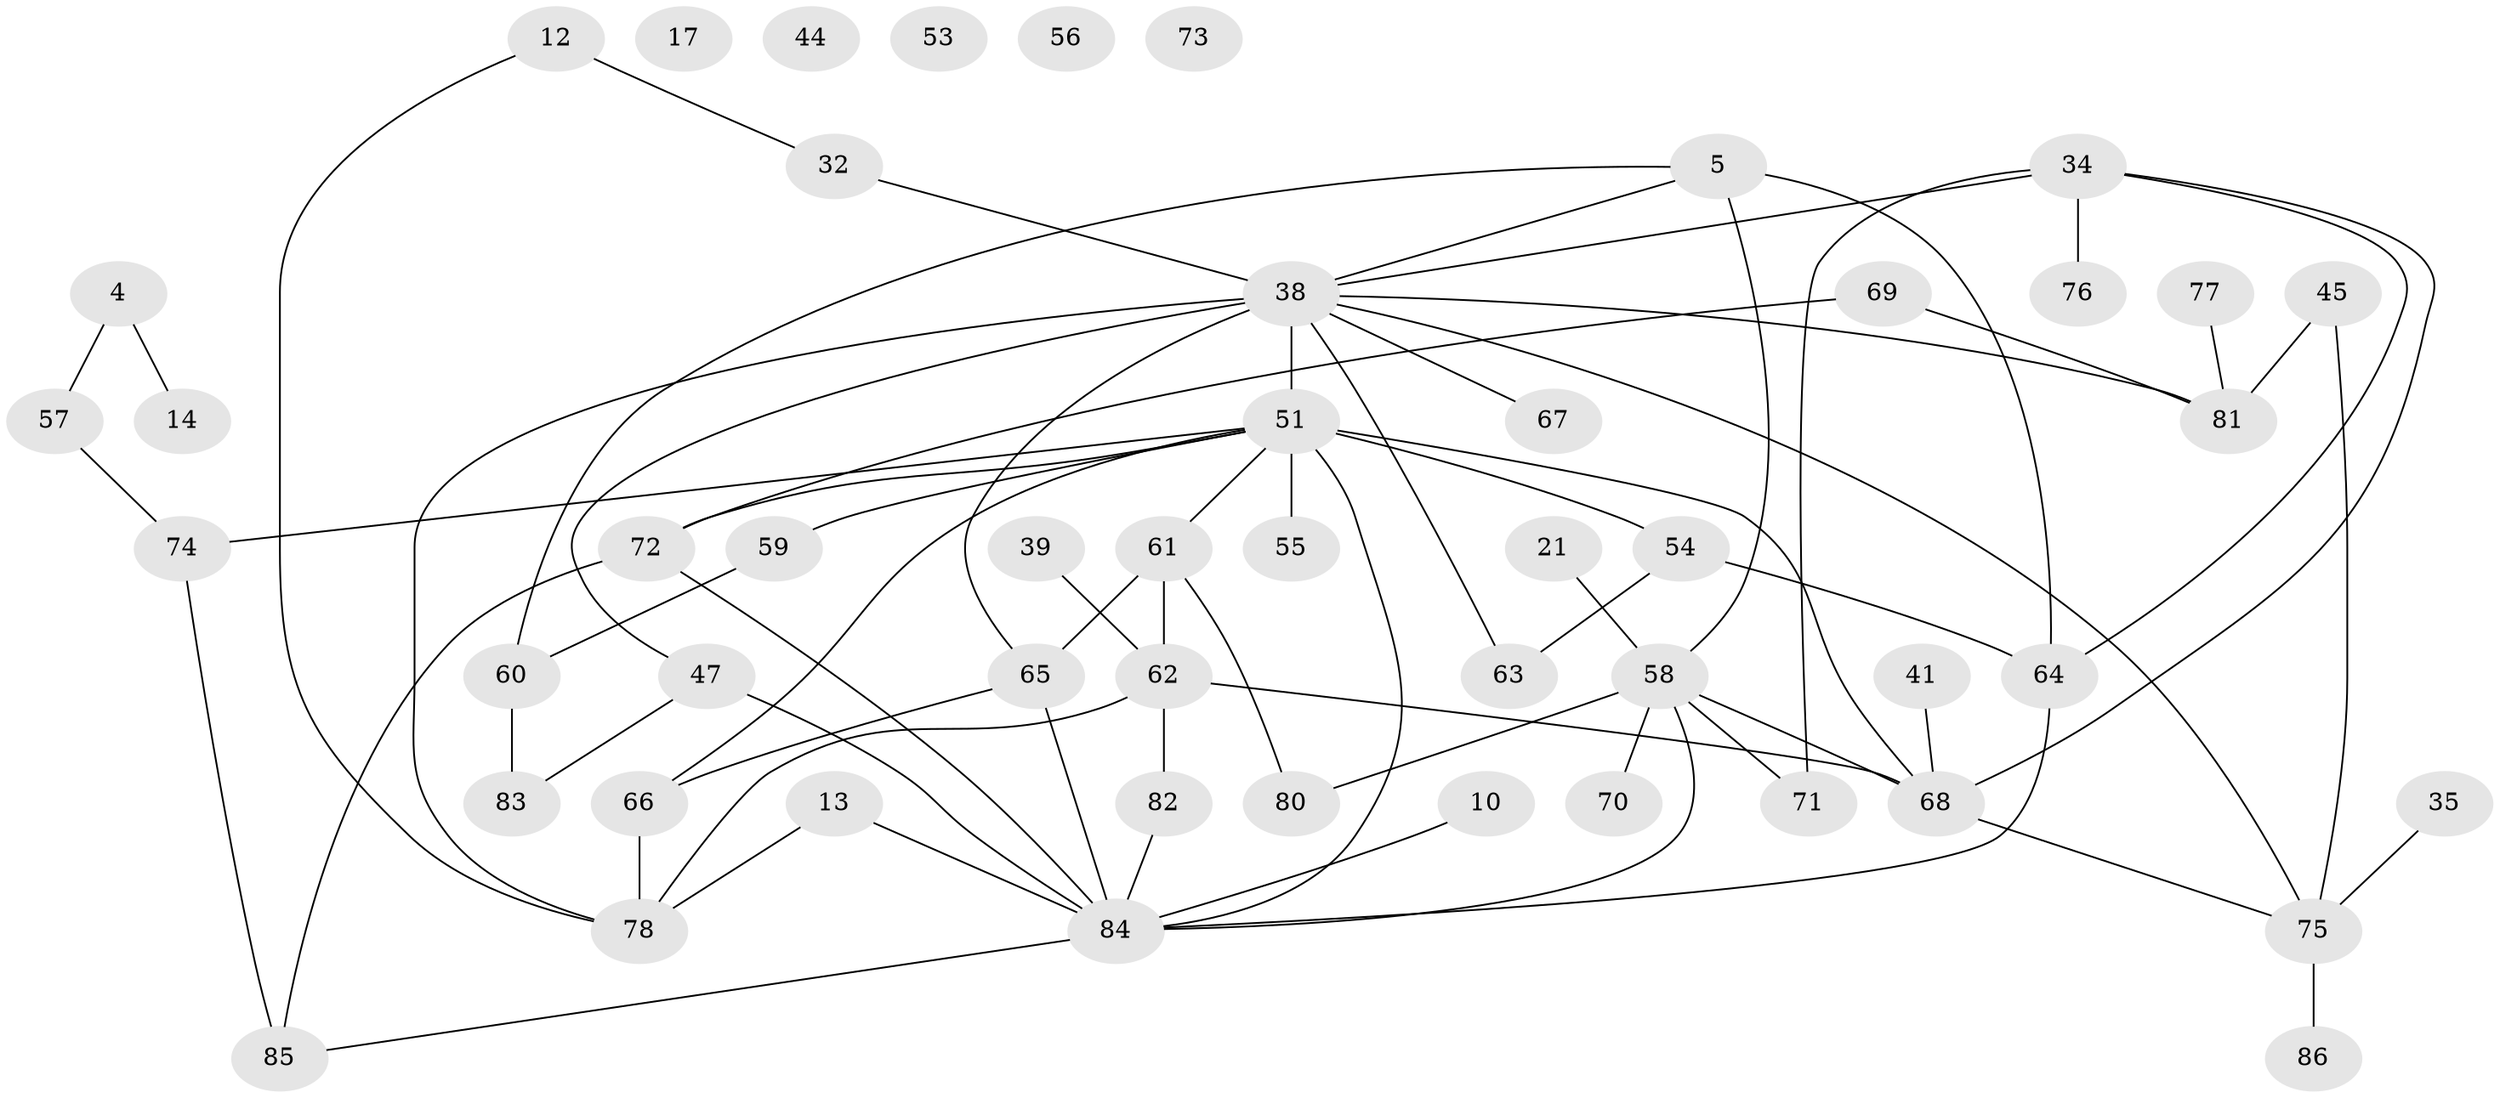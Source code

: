 // original degree distribution, {6: 0.03488372093023256, 3: 0.22093023255813954, 4: 0.1511627906976744, 2: 0.26744186046511625, 5: 0.08139534883720931, 1: 0.16279069767441862, 0: 0.05813953488372093, 7: 0.023255813953488372}
// Generated by graph-tools (version 1.1) at 2025/42/03/04/25 21:42:18]
// undirected, 51 vertices, 72 edges
graph export_dot {
graph [start="1"]
  node [color=gray90,style=filled];
  4;
  5;
  10;
  12;
  13;
  14;
  17;
  21;
  32;
  34;
  35;
  38 [super="+15+36"];
  39;
  41;
  44;
  45;
  47 [super="+28"];
  51 [super="+40"];
  53;
  54 [super="+33"];
  55;
  56;
  57;
  58 [super="+2+6+37+52"];
  59;
  60 [super="+11+31"];
  61 [super="+8"];
  62 [super="+7"];
  63;
  64 [super="+50"];
  65;
  66 [super="+49"];
  67;
  68 [super="+29+30+16"];
  69;
  70;
  71;
  72;
  73;
  74;
  75;
  76;
  77;
  78 [super="+46"];
  80;
  81;
  82;
  83;
  84 [super="+79"];
  85 [super="+20+43"];
  86;
  4 -- 14;
  4 -- 57;
  5 -- 60;
  5 -- 64 [weight=2];
  5 -- 58;
  5 -- 38;
  10 -- 84;
  12 -- 32;
  12 -- 78;
  13 -- 84;
  13 -- 78;
  21 -- 58;
  32 -- 38;
  34 -- 64;
  34 -- 68;
  34 -- 71;
  34 -- 76;
  34 -- 38;
  35 -- 75;
  38 -- 65 [weight=2];
  38 -- 78 [weight=2];
  38 -- 81 [weight=2];
  38 -- 47;
  38 -- 67;
  38 -- 75;
  38 -- 51 [weight=2];
  38 -- 63;
  39 -- 62;
  41 -- 68;
  45 -- 75;
  45 -- 81;
  47 -- 84 [weight=2];
  47 -- 83;
  51 -- 59;
  51 -- 72;
  51 -- 54;
  51 -- 66;
  51 -- 68 [weight=2];
  51 -- 74;
  51 -- 84;
  51 -- 55;
  51 -- 61;
  54 -- 63;
  54 -- 64;
  57 -- 74;
  58 -- 84 [weight=2];
  58 -- 68 [weight=2];
  58 -- 80;
  58 -- 70;
  58 -- 71;
  59 -- 60;
  60 -- 83;
  61 -- 65;
  61 -- 80;
  61 -- 62;
  62 -- 68;
  62 -- 78;
  62 -- 82;
  64 -- 84;
  65 -- 66 [weight=2];
  65 -- 84;
  66 -- 78 [weight=2];
  68 -- 75;
  69 -- 72;
  69 -- 81;
  72 -- 84;
  72 -- 85;
  74 -- 85;
  75 -- 86;
  77 -- 81;
  82 -- 84;
  84 -- 85;
}
